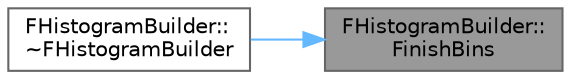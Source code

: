 digraph "FHistogramBuilder::FinishBins"
{
 // INTERACTIVE_SVG=YES
 // LATEX_PDF_SIZE
  bgcolor="transparent";
  edge [fontname=Helvetica,fontsize=10,labelfontname=Helvetica,labelfontsize=10];
  node [fontname=Helvetica,fontsize=10,shape=box,height=0.2,width=0.4];
  rankdir="RL";
  Node1 [id="Node000001",label="FHistogramBuilder::\lFinishBins",height=0.2,width=0.4,color="gray40", fillcolor="grey60", style="filled", fontcolor="black",tooltip="Call when done adding bins, this will create a final unbounded bin to catch values above the maximum ..."];
  Node1 -> Node2 [id="edge1_Node000001_Node000002",dir="back",color="steelblue1",style="solid",tooltip=" "];
  Node2 [id="Node000002",label="FHistogramBuilder::\l~FHistogramBuilder",height=0.2,width=0.4,color="grey40", fillcolor="white", style="filled",URL="$dd/d2a/structFHistogramBuilder.html#a2107cab14c9cb77a2a803868dc738431",tooltip=" "];
}
